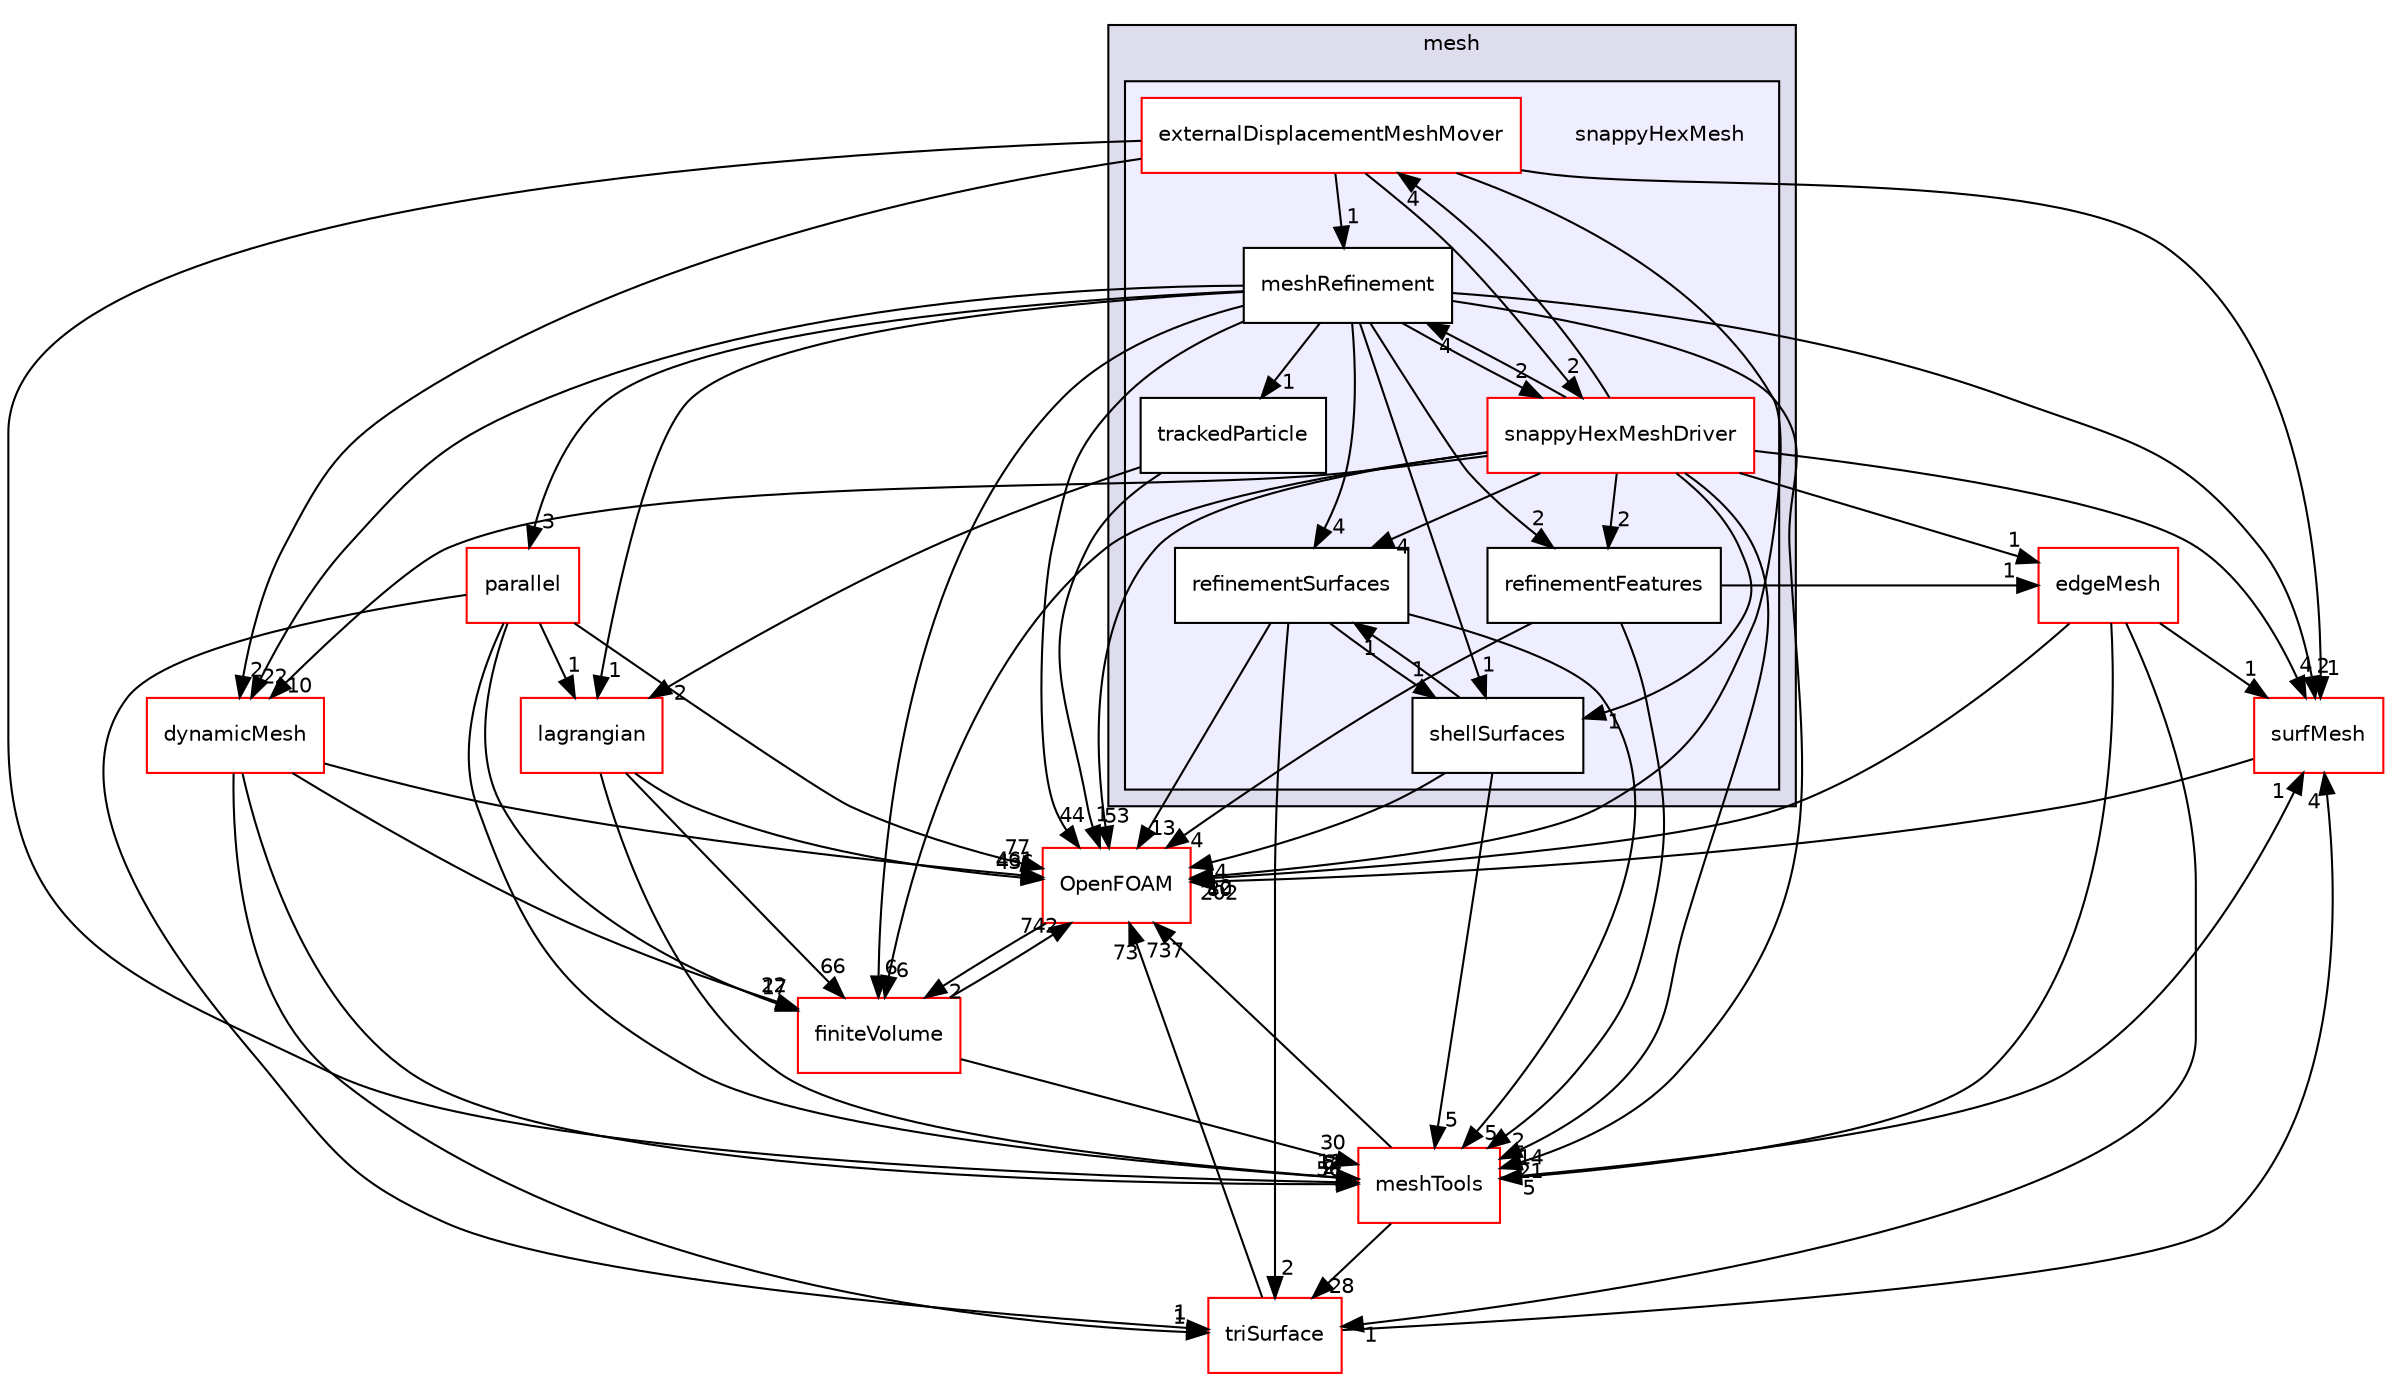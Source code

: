 digraph "src/mesh/snappyHexMesh" {
  bgcolor=transparent;
  compound=true
  node [ fontsize="10", fontname="Helvetica"];
  edge [ labelfontsize="10", labelfontname="Helvetica"];
  subgraph clusterdir_7be0d8c199b9408ae01f5d77515b8def {
    graph [ bgcolor="#ddddee", pencolor="black", label="mesh" fontname="Helvetica", fontsize="10", URL="dir_7be0d8c199b9408ae01f5d77515b8def.html"]
  subgraph clusterdir_b8488229094ef0b4d530549afea57c74 {
    graph [ bgcolor="#eeeeff", pencolor="black", label="" URL="dir_b8488229094ef0b4d530549afea57c74.html"];
    dir_b8488229094ef0b4d530549afea57c74 [shape=plaintext label="snappyHexMesh"];
    dir_f4c152d6f66387c0ffa38473b68db86b [shape=box label="externalDisplacementMeshMover" color="red" fillcolor="white" style="filled" URL="dir_f4c152d6f66387c0ffa38473b68db86b.html"];
    dir_8ccce68d8eb6c31356e7a13ae3680829 [shape=box label="meshRefinement" color="black" fillcolor="white" style="filled" URL="dir_8ccce68d8eb6c31356e7a13ae3680829.html"];
    dir_ff73378227f062ba0a039ec19ddf803b [shape=box label="refinementFeatures" color="black" fillcolor="white" style="filled" URL="dir_ff73378227f062ba0a039ec19ddf803b.html"];
    dir_72076d9e87f799540d4ce5fe7a735a10 [shape=box label="refinementSurfaces" color="black" fillcolor="white" style="filled" URL="dir_72076d9e87f799540d4ce5fe7a735a10.html"];
    dir_a384ec912432d747da14be67ca9645ef [shape=box label="shellSurfaces" color="black" fillcolor="white" style="filled" URL="dir_a384ec912432d747da14be67ca9645ef.html"];
    dir_d9970e8864166451edb16d942f904562 [shape=box label="snappyHexMeshDriver" color="red" fillcolor="white" style="filled" URL="dir_d9970e8864166451edb16d942f904562.html"];
    dir_773d1311006e6c78bbc5f08fed9bc7f3 [shape=box label="trackedParticle" color="black" fillcolor="white" style="filled" URL="dir_773d1311006e6c78bbc5f08fed9bc7f3.html"];
  }
  }
  dir_9bd15774b555cf7259a6fa18f99fe99b [shape=box label="finiteVolume" color="red" URL="dir_9bd15774b555cf7259a6fa18f99fe99b.html"];
  dir_0a88fe22feb23ce5f078a04a1df67721 [shape=box label="surfMesh" color="red" URL="dir_0a88fe22feb23ce5f078a04a1df67721.html"];
  dir_b63c002b7559990bd414058641eb48ad [shape=box label="triSurface" color="red" URL="dir_b63c002b7559990bd414058641eb48ad.html"];
  dir_ae30ad0bef50cf391b24c614251bb9fd [shape=box label="meshTools" color="red" URL="dir_ae30ad0bef50cf391b24c614251bb9fd.html"];
  dir_63742796c427c97a292c80f7db71da36 [shape=box label="dynamicMesh" color="red" URL="dir_63742796c427c97a292c80f7db71da36.html"];
  dir_547d95b1f800fe300ab8f22eec4ab7b0 [shape=box label="edgeMesh" color="red" URL="dir_547d95b1f800fe300ab8f22eec4ab7b0.html"];
  dir_72b2b5518d1565784443265ec6729f79 [shape=box label="parallel" color="red" URL="dir_72b2b5518d1565784443265ec6729f79.html"];
  dir_c5473ff19b20e6ec4dfe5c310b3778a8 [shape=box label="OpenFOAM" color="red" URL="dir_c5473ff19b20e6ec4dfe5c310b3778a8.html"];
  dir_f8c25efc4b6f6a8502a42d5af7554d23 [shape=box label="lagrangian" color="red" URL="dir_f8c25efc4b6f6a8502a42d5af7554d23.html"];
  dir_9bd15774b555cf7259a6fa18f99fe99b->dir_ae30ad0bef50cf391b24c614251bb9fd [headlabel="30", labeldistance=1.5 headhref="dir_000894_001746.html"];
  dir_9bd15774b555cf7259a6fa18f99fe99b->dir_c5473ff19b20e6ec4dfe5c310b3778a8 [headlabel="742", labeldistance=1.5 headhref="dir_000894_001892.html"];
  dir_8ccce68d8eb6c31356e7a13ae3680829->dir_9bd15774b555cf7259a6fa18f99fe99b [headlabel="6", labeldistance=1.5 headhref="dir_001736_000894.html"];
  dir_8ccce68d8eb6c31356e7a13ae3680829->dir_773d1311006e6c78bbc5f08fed9bc7f3 [headlabel="1", labeldistance=1.5 headhref="dir_001736_001745.html"];
  dir_8ccce68d8eb6c31356e7a13ae3680829->dir_0a88fe22feb23ce5f078a04a1df67721 [headlabel="2", labeldistance=1.5 headhref="dir_001736_002685.html"];
  dir_8ccce68d8eb6c31356e7a13ae3680829->dir_ae30ad0bef50cf391b24c614251bb9fd [headlabel="21", labeldistance=1.5 headhref="dir_001736_001746.html"];
  dir_8ccce68d8eb6c31356e7a13ae3680829->dir_63742796c427c97a292c80f7db71da36 [headlabel="22", labeldistance=1.5 headhref="dir_001736_000802.html"];
  dir_8ccce68d8eb6c31356e7a13ae3680829->dir_72076d9e87f799540d4ce5fe7a735a10 [headlabel="4", labeldistance=1.5 headhref="dir_001736_001738.html"];
  dir_8ccce68d8eb6c31356e7a13ae3680829->dir_ff73378227f062ba0a039ec19ddf803b [headlabel="2", labeldistance=1.5 headhref="dir_001736_001737.html"];
  dir_8ccce68d8eb6c31356e7a13ae3680829->dir_72b2b5518d1565784443265ec6729f79 [headlabel="3", labeldistance=1.5 headhref="dir_001736_002424.html"];
  dir_8ccce68d8eb6c31356e7a13ae3680829->dir_c5473ff19b20e6ec4dfe5c310b3778a8 [headlabel="44", labeldistance=1.5 headhref="dir_001736_001892.html"];
  dir_8ccce68d8eb6c31356e7a13ae3680829->dir_d9970e8864166451edb16d942f904562 [headlabel="2", labeldistance=1.5 headhref="dir_001736_001740.html"];
  dir_8ccce68d8eb6c31356e7a13ae3680829->dir_a384ec912432d747da14be67ca9645ef [headlabel="1", labeldistance=1.5 headhref="dir_001736_001739.html"];
  dir_8ccce68d8eb6c31356e7a13ae3680829->dir_f8c25efc4b6f6a8502a42d5af7554d23 [headlabel="1", labeldistance=1.5 headhref="dir_001736_001360.html"];
  dir_0a88fe22feb23ce5f078a04a1df67721->dir_c5473ff19b20e6ec4dfe5c310b3778a8 [headlabel="202", labeldistance=1.5 headhref="dir_002685_001892.html"];
  dir_773d1311006e6c78bbc5f08fed9bc7f3->dir_c5473ff19b20e6ec4dfe5c310b3778a8 [headlabel="1", labeldistance=1.5 headhref="dir_001745_001892.html"];
  dir_773d1311006e6c78bbc5f08fed9bc7f3->dir_f8c25efc4b6f6a8502a42d5af7554d23 [headlabel="2", labeldistance=1.5 headhref="dir_001745_001360.html"];
  dir_b63c002b7559990bd414058641eb48ad->dir_0a88fe22feb23ce5f078a04a1df67721 [headlabel="4", labeldistance=1.5 headhref="dir_002974_002685.html"];
  dir_b63c002b7559990bd414058641eb48ad->dir_c5473ff19b20e6ec4dfe5c310b3778a8 [headlabel="73", labeldistance=1.5 headhref="dir_002974_001892.html"];
  dir_ae30ad0bef50cf391b24c614251bb9fd->dir_0a88fe22feb23ce5f078a04a1df67721 [headlabel="1", labeldistance=1.5 headhref="dir_001746_002685.html"];
  dir_ae30ad0bef50cf391b24c614251bb9fd->dir_b63c002b7559990bd414058641eb48ad [headlabel="28", labeldistance=1.5 headhref="dir_001746_002974.html"];
  dir_ae30ad0bef50cf391b24c614251bb9fd->dir_c5473ff19b20e6ec4dfe5c310b3778a8 [headlabel="737", labeldistance=1.5 headhref="dir_001746_001892.html"];
  dir_63742796c427c97a292c80f7db71da36->dir_9bd15774b555cf7259a6fa18f99fe99b [headlabel="22", labeldistance=1.5 headhref="dir_000802_000894.html"];
  dir_63742796c427c97a292c80f7db71da36->dir_b63c002b7559990bd414058641eb48ad [headlabel="1", labeldistance=1.5 headhref="dir_000802_002974.html"];
  dir_63742796c427c97a292c80f7db71da36->dir_ae30ad0bef50cf391b24c614251bb9fd [headlabel="56", labeldistance=1.5 headhref="dir_000802_001746.html"];
  dir_63742796c427c97a292c80f7db71da36->dir_c5473ff19b20e6ec4dfe5c310b3778a8 [headlabel="461", labeldistance=1.5 headhref="dir_000802_001892.html"];
  dir_f4c152d6f66387c0ffa38473b68db86b->dir_8ccce68d8eb6c31356e7a13ae3680829 [headlabel="1", labeldistance=1.5 headhref="dir_001734_001736.html"];
  dir_f4c152d6f66387c0ffa38473b68db86b->dir_0a88fe22feb23ce5f078a04a1df67721 [headlabel="1", labeldistance=1.5 headhref="dir_001734_002685.html"];
  dir_f4c152d6f66387c0ffa38473b68db86b->dir_ae30ad0bef50cf391b24c614251bb9fd [headlabel="2", labeldistance=1.5 headhref="dir_001734_001746.html"];
  dir_f4c152d6f66387c0ffa38473b68db86b->dir_63742796c427c97a292c80f7db71da36 [headlabel="2", labeldistance=1.5 headhref="dir_001734_000802.html"];
  dir_f4c152d6f66387c0ffa38473b68db86b->dir_c5473ff19b20e6ec4dfe5c310b3778a8 [headlabel="12", labeldistance=1.5 headhref="dir_001734_001892.html"];
  dir_f4c152d6f66387c0ffa38473b68db86b->dir_d9970e8864166451edb16d942f904562 [headlabel="2", labeldistance=1.5 headhref="dir_001734_001740.html"];
  dir_72076d9e87f799540d4ce5fe7a735a10->dir_b63c002b7559990bd414058641eb48ad [headlabel="2", labeldistance=1.5 headhref="dir_001738_002974.html"];
  dir_72076d9e87f799540d4ce5fe7a735a10->dir_ae30ad0bef50cf391b24c614251bb9fd [headlabel="5", labeldistance=1.5 headhref="dir_001738_001746.html"];
  dir_72076d9e87f799540d4ce5fe7a735a10->dir_c5473ff19b20e6ec4dfe5c310b3778a8 [headlabel="13", labeldistance=1.5 headhref="dir_001738_001892.html"];
  dir_72076d9e87f799540d4ce5fe7a735a10->dir_a384ec912432d747da14be67ca9645ef [headlabel="1", labeldistance=1.5 headhref="dir_001738_001739.html"];
  dir_ff73378227f062ba0a039ec19ddf803b->dir_ae30ad0bef50cf391b24c614251bb9fd [headlabel="2", labeldistance=1.5 headhref="dir_001737_001746.html"];
  dir_ff73378227f062ba0a039ec19ddf803b->dir_547d95b1f800fe300ab8f22eec4ab7b0 [headlabel="1", labeldistance=1.5 headhref="dir_001737_000857.html"];
  dir_ff73378227f062ba0a039ec19ddf803b->dir_c5473ff19b20e6ec4dfe5c310b3778a8 [headlabel="4", labeldistance=1.5 headhref="dir_001737_001892.html"];
  dir_547d95b1f800fe300ab8f22eec4ab7b0->dir_0a88fe22feb23ce5f078a04a1df67721 [headlabel="1", labeldistance=1.5 headhref="dir_000857_002685.html"];
  dir_547d95b1f800fe300ab8f22eec4ab7b0->dir_b63c002b7559990bd414058641eb48ad [headlabel="1", labeldistance=1.5 headhref="dir_000857_002974.html"];
  dir_547d95b1f800fe300ab8f22eec4ab7b0->dir_ae30ad0bef50cf391b24c614251bb9fd [headlabel="5", labeldistance=1.5 headhref="dir_000857_001746.html"];
  dir_547d95b1f800fe300ab8f22eec4ab7b0->dir_c5473ff19b20e6ec4dfe5c310b3778a8 [headlabel="80", labeldistance=1.5 headhref="dir_000857_001892.html"];
  dir_72b2b5518d1565784443265ec6729f79->dir_9bd15774b555cf7259a6fa18f99fe99b [headlabel="17", labeldistance=1.5 headhref="dir_002424_000894.html"];
  dir_72b2b5518d1565784443265ec6729f79->dir_b63c002b7559990bd414058641eb48ad [headlabel="1", labeldistance=1.5 headhref="dir_002424_002974.html"];
  dir_72b2b5518d1565784443265ec6729f79->dir_ae30ad0bef50cf391b24c614251bb9fd [headlabel="8", labeldistance=1.5 headhref="dir_002424_001746.html"];
  dir_72b2b5518d1565784443265ec6729f79->dir_c5473ff19b20e6ec4dfe5c310b3778a8 [headlabel="77", labeldistance=1.5 headhref="dir_002424_001892.html"];
  dir_72b2b5518d1565784443265ec6729f79->dir_f8c25efc4b6f6a8502a42d5af7554d23 [headlabel="1", labeldistance=1.5 headhref="dir_002424_001360.html"];
  dir_c5473ff19b20e6ec4dfe5c310b3778a8->dir_9bd15774b555cf7259a6fa18f99fe99b [headlabel="2", labeldistance=1.5 headhref="dir_001892_000894.html"];
  dir_d9970e8864166451edb16d942f904562->dir_9bd15774b555cf7259a6fa18f99fe99b [headlabel="6", labeldistance=1.5 headhref="dir_001740_000894.html"];
  dir_d9970e8864166451edb16d942f904562->dir_8ccce68d8eb6c31356e7a13ae3680829 [headlabel="4", labeldistance=1.5 headhref="dir_001740_001736.html"];
  dir_d9970e8864166451edb16d942f904562->dir_0a88fe22feb23ce5f078a04a1df67721 [headlabel="4", labeldistance=1.5 headhref="dir_001740_002685.html"];
  dir_d9970e8864166451edb16d942f904562->dir_ae30ad0bef50cf391b24c614251bb9fd [headlabel="14", labeldistance=1.5 headhref="dir_001740_001746.html"];
  dir_d9970e8864166451edb16d942f904562->dir_63742796c427c97a292c80f7db71da36 [headlabel="10", labeldistance=1.5 headhref="dir_001740_000802.html"];
  dir_d9970e8864166451edb16d942f904562->dir_f4c152d6f66387c0ffa38473b68db86b [headlabel="4", labeldistance=1.5 headhref="dir_001740_001734.html"];
  dir_d9970e8864166451edb16d942f904562->dir_72076d9e87f799540d4ce5fe7a735a10 [headlabel="4", labeldistance=1.5 headhref="dir_001740_001738.html"];
  dir_d9970e8864166451edb16d942f904562->dir_ff73378227f062ba0a039ec19ddf803b [headlabel="2", labeldistance=1.5 headhref="dir_001740_001737.html"];
  dir_d9970e8864166451edb16d942f904562->dir_547d95b1f800fe300ab8f22eec4ab7b0 [headlabel="1", labeldistance=1.5 headhref="dir_001740_000857.html"];
  dir_d9970e8864166451edb16d942f904562->dir_c5473ff19b20e6ec4dfe5c310b3778a8 [headlabel="53", labeldistance=1.5 headhref="dir_001740_001892.html"];
  dir_d9970e8864166451edb16d942f904562->dir_a384ec912432d747da14be67ca9645ef [headlabel="1", labeldistance=1.5 headhref="dir_001740_001739.html"];
  dir_a384ec912432d747da14be67ca9645ef->dir_ae30ad0bef50cf391b24c614251bb9fd [headlabel="5", labeldistance=1.5 headhref="dir_001739_001746.html"];
  dir_a384ec912432d747da14be67ca9645ef->dir_72076d9e87f799540d4ce5fe7a735a10 [headlabel="1", labeldistance=1.5 headhref="dir_001739_001738.html"];
  dir_a384ec912432d747da14be67ca9645ef->dir_c5473ff19b20e6ec4dfe5c310b3778a8 [headlabel="4", labeldistance=1.5 headhref="dir_001739_001892.html"];
  dir_f8c25efc4b6f6a8502a42d5af7554d23->dir_9bd15774b555cf7259a6fa18f99fe99b [headlabel="66", labeldistance=1.5 headhref="dir_001360_000894.html"];
  dir_f8c25efc4b6f6a8502a42d5af7554d23->dir_ae30ad0bef50cf391b24c614251bb9fd [headlabel="11", labeldistance=1.5 headhref="dir_001360_001746.html"];
  dir_f8c25efc4b6f6a8502a42d5af7554d23->dir_c5473ff19b20e6ec4dfe5c310b3778a8 [headlabel="436", labeldistance=1.5 headhref="dir_001360_001892.html"];
}
